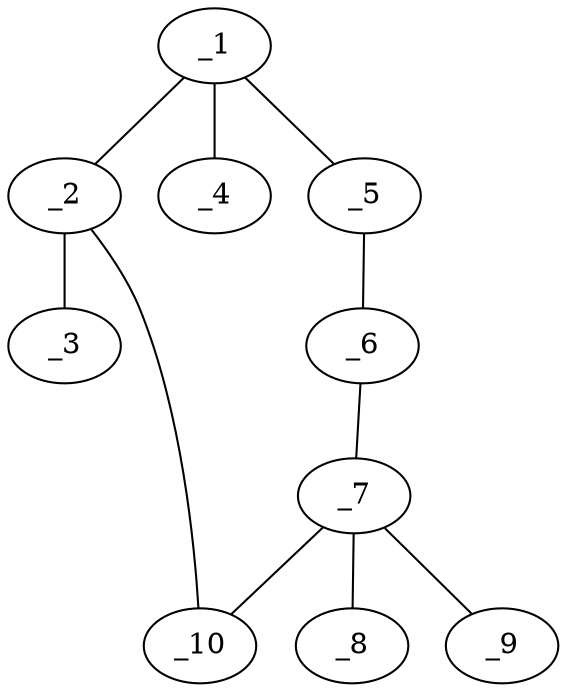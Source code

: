 graph molid624151 {
	_1	 [charge=0,
		chem=1,
		symbol="C  ",
		x="3.7321",
		y="-0.933"];
	_2	 [charge=0,
		chem=1,
		symbol="C  ",
		x="2.866",
		y="-0.433"];
	_1 -- _2	 [valence=1];
	_4	 [charge=0,
		chem=2,
		symbol="O  ",
		x="3.732",
		y="-1.933"];
	_1 -- _4	 [valence=1];
	_5	 [charge=0,
		chem=1,
		symbol="C  ",
		x="4.5981",
		y="-0.433"];
	_1 -- _5	 [valence=1];
	_3	 [charge=0,
		chem=2,
		symbol="O  ",
		x=2,
		y="-0.933"];
	_2 -- _3	 [valence=1];
	_10	 [charge=0,
		chem=1,
		symbol="C  ",
		x="2.866",
		y="0.567"];
	_2 -- _10	 [valence=1];
	_6	 [charge=0,
		chem=5,
		symbol="S  ",
		x="4.5981",
		y="0.567"];
	_5 -- _6	 [valence=1];
	_7	 [charge=0,
		chem=5,
		symbol="S  ",
		x="3.7321",
		y="1.067"];
	_6 -- _7	 [valence=1];
	_8	 [charge=0,
		chem=2,
		symbol="O  ",
		x="3.2321",
		y="1.933"];
	_7 -- _8	 [valence=2];
	_9	 [charge=0,
		chem=2,
		symbol="O  ",
		x="4.2321",
		y="1.933"];
	_7 -- _9	 [valence=2];
	_7 -- _10	 [valence=1];
}
